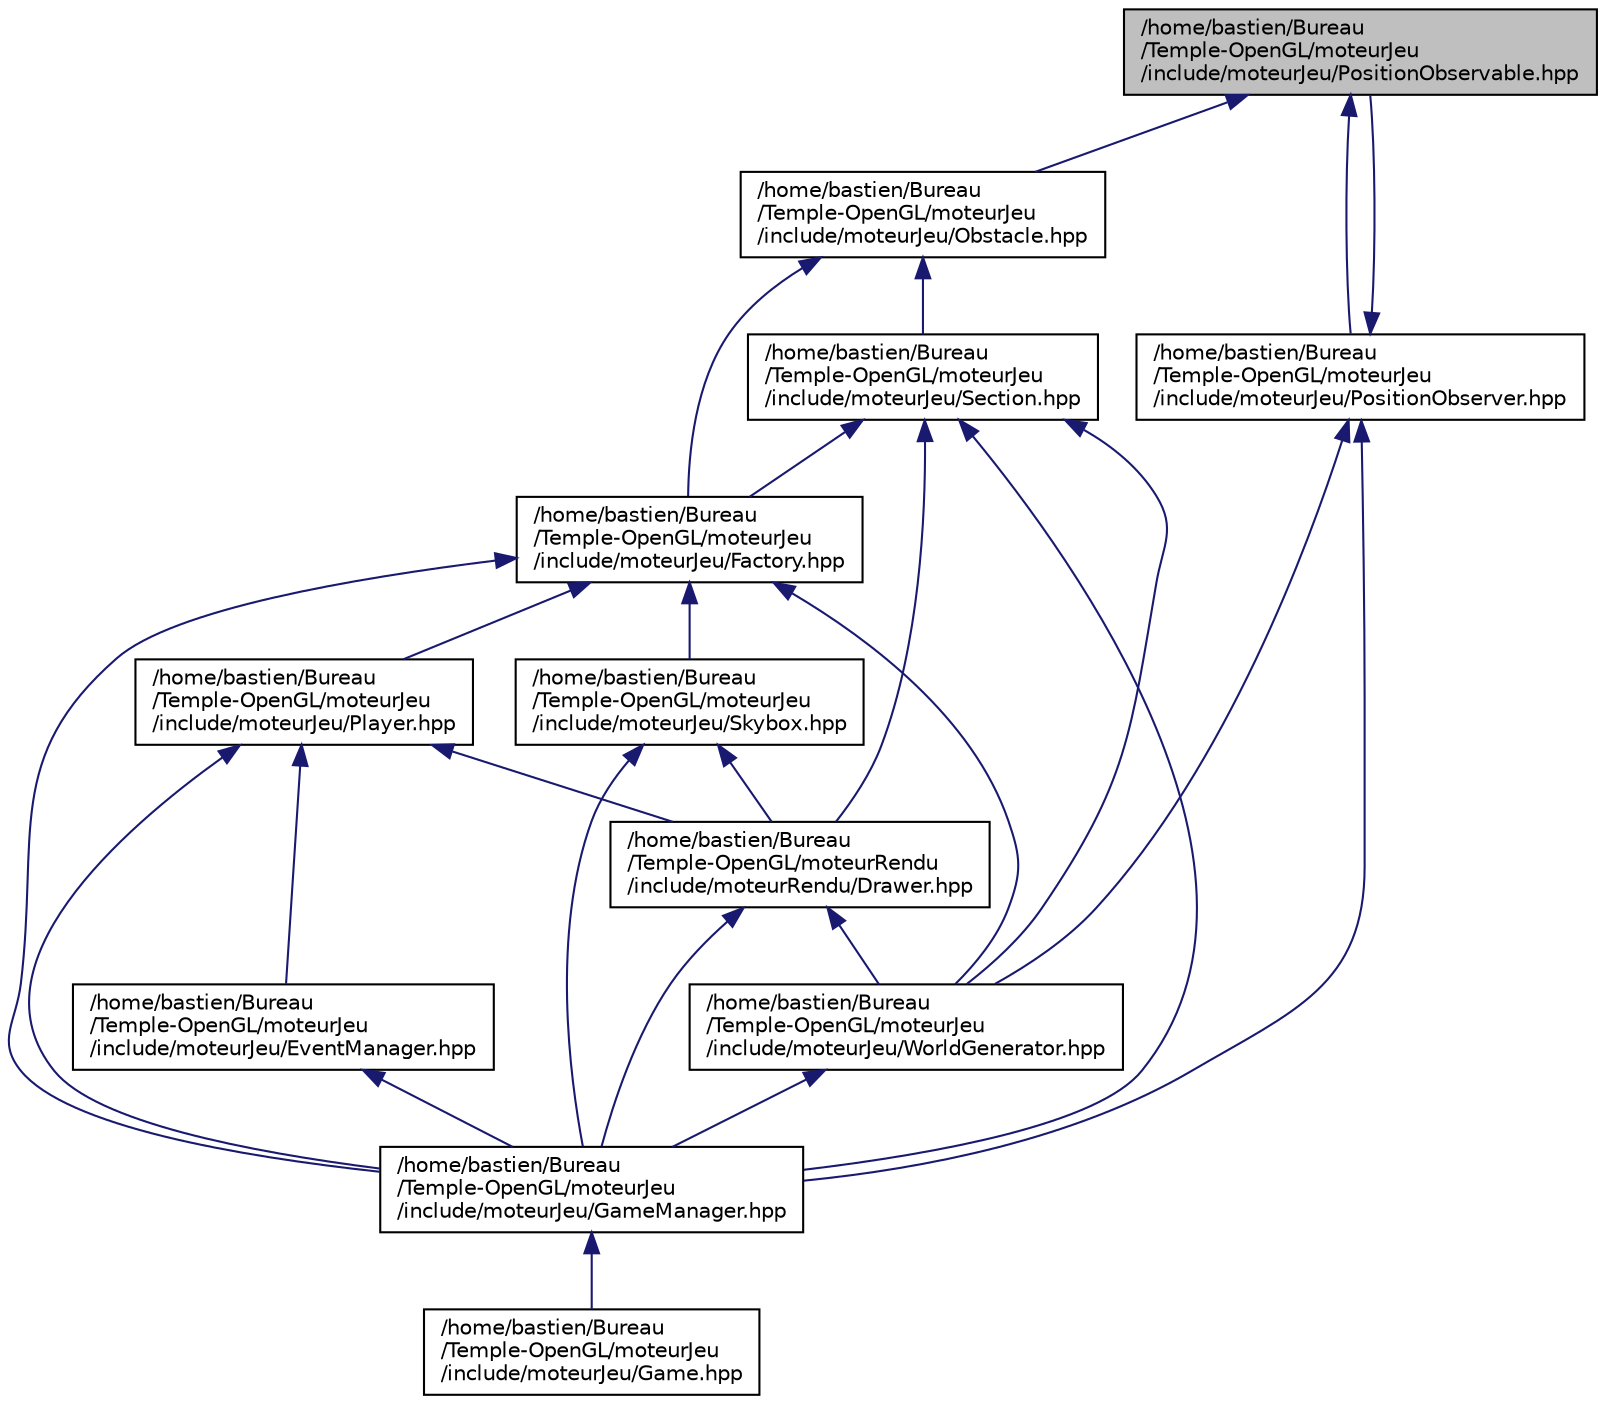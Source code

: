 digraph "/home/bastien/Bureau/Temple-OpenGL/moteurJeu/include/moteurJeu/PositionObservable.hpp"
{
  bgcolor="transparent";
  edge [fontname="Helvetica",fontsize="10",labelfontname="Helvetica",labelfontsize="10"];
  node [fontname="Helvetica",fontsize="10",shape=record];
  Node9 [label="/home/bastien/Bureau\l/Temple-OpenGL/moteurJeu\l/include/moteurJeu/PositionObservable.hpp",height=0.2,width=0.4,color="black", fillcolor="grey75", style="filled", fontcolor="black"];
  Node9 -> Node10 [dir="back",color="midnightblue",fontsize="10",style="solid",fontname="Helvetica"];
  Node10 [label="/home/bastien/Bureau\l/Temple-OpenGL/moteurJeu\l/include/moteurJeu/Obstacle.hpp",height=0.2,width=0.4,color="black",URL="$Obstacle_8hpp.html"];
  Node10 -> Node11 [dir="back",color="midnightblue",fontsize="10",style="solid",fontname="Helvetica"];
  Node11 [label="/home/bastien/Bureau\l/Temple-OpenGL/moteurJeu\l/include/moteurJeu/Factory.hpp",height=0.2,width=0.4,color="black",URL="$Factory_8hpp.html"];
  Node11 -> Node12 [dir="back",color="midnightblue",fontsize="10",style="solid",fontname="Helvetica"];
  Node12 [label="/home/bastien/Bureau\l/Temple-OpenGL/moteurJeu\l/include/moteurJeu/GameManager.hpp",height=0.2,width=0.4,color="black",URL="$GameManager_8hpp.html"];
  Node12 -> Node13 [dir="back",color="midnightblue",fontsize="10",style="solid",fontname="Helvetica"];
  Node13 [label="/home/bastien/Bureau\l/Temple-OpenGL/moteurJeu\l/include/moteurJeu/Game.hpp",height=0.2,width=0.4,color="black",URL="$Game_8hpp.html"];
  Node11 -> Node14 [dir="back",color="midnightblue",fontsize="10",style="solid",fontname="Helvetica"];
  Node14 [label="/home/bastien/Bureau\l/Temple-OpenGL/moteurJeu\l/include/moteurJeu/Player.hpp",height=0.2,width=0.4,color="black",URL="$Player_8hpp.html"];
  Node14 -> Node15 [dir="back",color="midnightblue",fontsize="10",style="solid",fontname="Helvetica"];
  Node15 [label="/home/bastien/Bureau\l/Temple-OpenGL/moteurJeu\l/include/moteurJeu/EventManager.hpp",height=0.2,width=0.4,color="black",URL="$EventManager_8hpp.html"];
  Node15 -> Node12 [dir="back",color="midnightblue",fontsize="10",style="solid",fontname="Helvetica"];
  Node14 -> Node12 [dir="back",color="midnightblue",fontsize="10",style="solid",fontname="Helvetica"];
  Node14 -> Node16 [dir="back",color="midnightblue",fontsize="10",style="solid",fontname="Helvetica"];
  Node16 [label="/home/bastien/Bureau\l/Temple-OpenGL/moteurRendu\l/include/moteurRendu/Drawer.hpp",height=0.2,width=0.4,color="black",URL="$Drawer_8hpp.html"];
  Node16 -> Node12 [dir="back",color="midnightblue",fontsize="10",style="solid",fontname="Helvetica"];
  Node16 -> Node17 [dir="back",color="midnightblue",fontsize="10",style="solid",fontname="Helvetica"];
  Node17 [label="/home/bastien/Bureau\l/Temple-OpenGL/moteurJeu\l/include/moteurJeu/WorldGenerator.hpp",height=0.2,width=0.4,color="black",URL="$WorldGenerator_8hpp.html"];
  Node17 -> Node12 [dir="back",color="midnightblue",fontsize="10",style="solid",fontname="Helvetica"];
  Node11 -> Node18 [dir="back",color="midnightblue",fontsize="10",style="solid",fontname="Helvetica"];
  Node18 [label="/home/bastien/Bureau\l/Temple-OpenGL/moteurJeu\l/include/moteurJeu/Skybox.hpp",height=0.2,width=0.4,color="black",URL="$Skybox_8hpp.html"];
  Node18 -> Node12 [dir="back",color="midnightblue",fontsize="10",style="solid",fontname="Helvetica"];
  Node18 -> Node16 [dir="back",color="midnightblue",fontsize="10",style="solid",fontname="Helvetica"];
  Node11 -> Node17 [dir="back",color="midnightblue",fontsize="10",style="solid",fontname="Helvetica"];
  Node10 -> Node19 [dir="back",color="midnightblue",fontsize="10",style="solid",fontname="Helvetica"];
  Node19 [label="/home/bastien/Bureau\l/Temple-OpenGL/moteurJeu\l/include/moteurJeu/Section.hpp",height=0.2,width=0.4,color="black",URL="$Section_8hpp.html"];
  Node19 -> Node11 [dir="back",color="midnightblue",fontsize="10",style="solid",fontname="Helvetica"];
  Node19 -> Node12 [dir="back",color="midnightblue",fontsize="10",style="solid",fontname="Helvetica"];
  Node19 -> Node17 [dir="back",color="midnightblue",fontsize="10",style="solid",fontname="Helvetica"];
  Node19 -> Node16 [dir="back",color="midnightblue",fontsize="10",style="solid",fontname="Helvetica"];
  Node9 -> Node20 [dir="back",color="midnightblue",fontsize="10",style="solid",fontname="Helvetica"];
  Node20 [label="/home/bastien/Bureau\l/Temple-OpenGL/moteurJeu\l/include/moteurJeu/PositionObserver.hpp",height=0.2,width=0.4,color="black",URL="$PositionObserver_8hpp.html"];
  Node20 -> Node12 [dir="back",color="midnightblue",fontsize="10",style="solid",fontname="Helvetica"];
  Node20 -> Node9 [dir="back",color="midnightblue",fontsize="10",style="solid",fontname="Helvetica"];
  Node20 -> Node17 [dir="back",color="midnightblue",fontsize="10",style="solid",fontname="Helvetica"];
}
